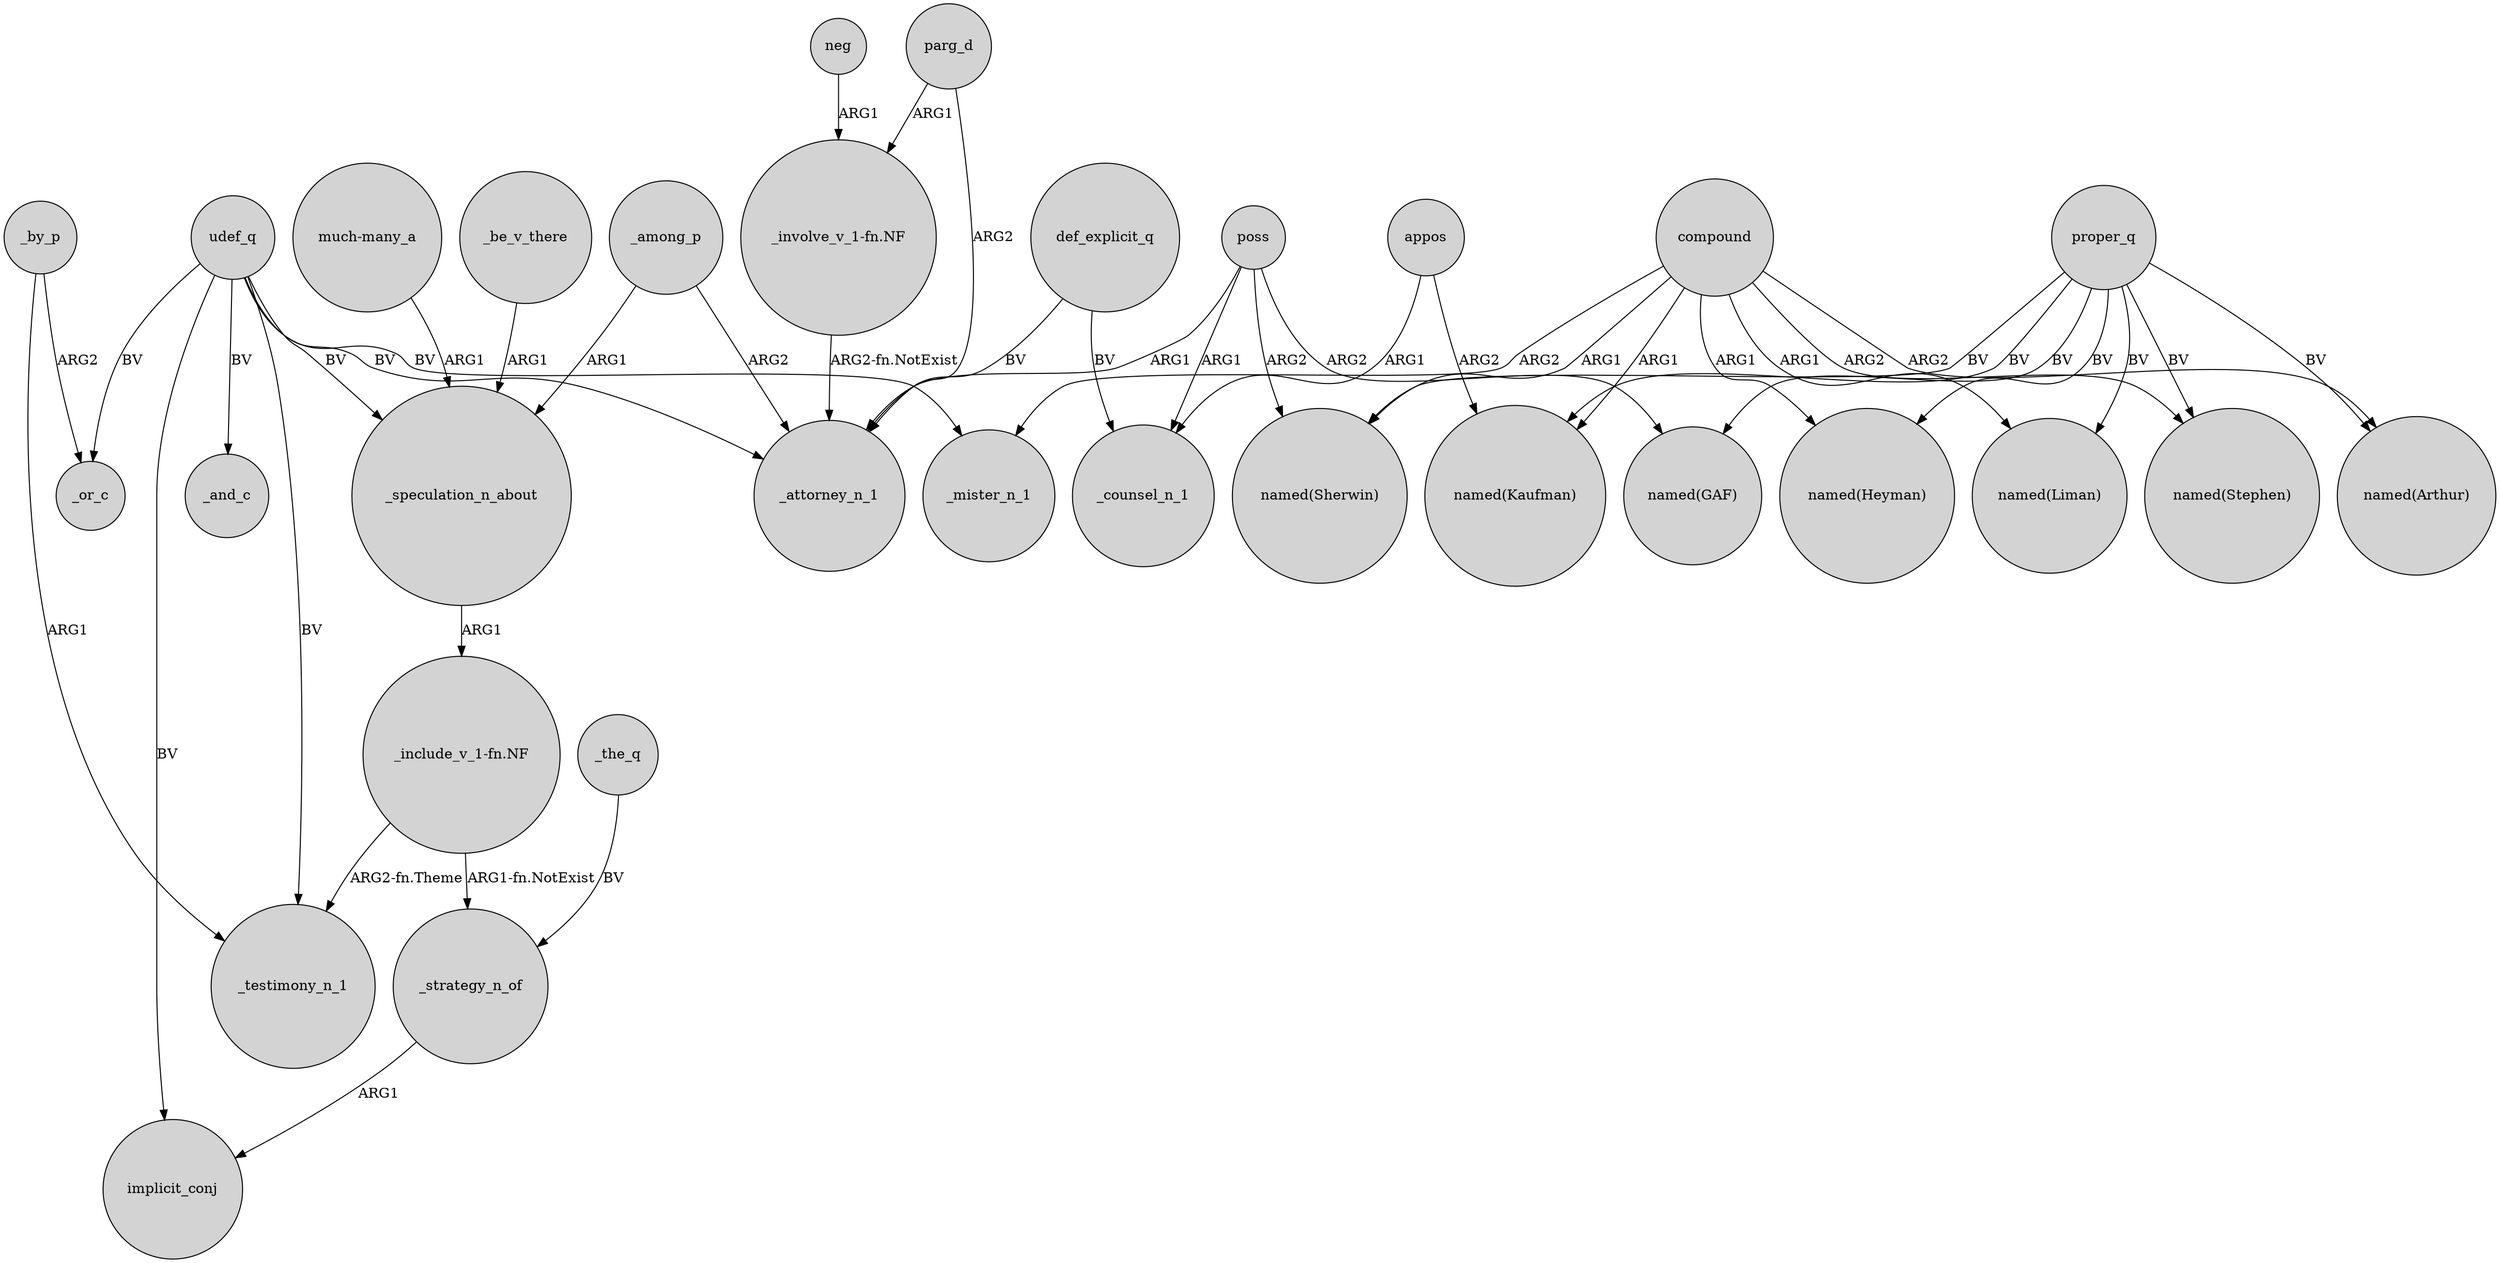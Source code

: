 digraph {
	node [shape=circle style=filled]
	poss -> _attorney_n_1 [label=ARG1]
	_by_p -> _or_c [label=ARG2]
	_among_p -> _attorney_n_1 [label=ARG2]
	def_explicit_q -> _attorney_n_1 [label=BV]
	parg_d -> "_involve_v_1-fn.NF" [label=ARG1]
	_by_p -> _testimony_n_1 [label=ARG1]
	_strategy_n_of -> implicit_conj [label=ARG1]
	"much-many_a" -> _speculation_n_about [label=ARG1]
	compound -> _mister_n_1 [label=ARG2]
	udef_q -> _speculation_n_about [label=BV]
	poss -> "named(GAF)" [label=ARG2]
	_be_v_there -> _speculation_n_about [label=ARG1]
	compound -> "named(Sherwin)" [label=ARG1]
	_the_q -> _strategy_n_of [label=BV]
	udef_q -> _mister_n_1 [label=BV]
	"_include_v_1-fn.NF" -> _strategy_n_of [label="ARG1-fn.NotExist"]
	poss -> "named(Sherwin)" [label=ARG2]
	poss -> _counsel_n_1 [label=ARG1]
	udef_q -> _or_c [label=BV]
	udef_q -> implicit_conj [label=BV]
	_among_p -> _speculation_n_about [label=ARG1]
	proper_q -> "named(Heyman)" [label=BV]
	compound -> "named(Heyman)" [label=ARG1]
	udef_q -> _attorney_n_1 [label=BV]
	compound -> "named(Liman)" [label=ARG1]
	"_involve_v_1-fn.NF" -> _attorney_n_1 [label="ARG2-fn.NotExist"]
	proper_q -> "named(Sherwin)" [label=BV]
	"_include_v_1-fn.NF" -> _testimony_n_1 [label="ARG2-fn.Theme"]
	compound -> "named(Kaufman)" [label=ARG1]
	proper_q -> "named(Kaufman)" [label=BV]
	neg -> "_involve_v_1-fn.NF" [label=ARG1]
	_speculation_n_about -> "_include_v_1-fn.NF" [label=ARG1]
	parg_d -> _attorney_n_1 [label=ARG2]
	appos -> _counsel_n_1 [label=ARG1]
	def_explicit_q -> _counsel_n_1 [label=BV]
	compound -> "named(Stephen)" [label=ARG2]
	compound -> "named(Arthur)" [label=ARG2]
	udef_q -> _and_c [label=BV]
	proper_q -> "named(Stephen)" [label=BV]
	udef_q -> _testimony_n_1 [label=BV]
	proper_q -> "named(GAF)" [label=BV]
	appos -> "named(Kaufman)" [label=ARG2]
	proper_q -> "named(Liman)" [label=BV]
	proper_q -> "named(Arthur)" [label=BV]
}
